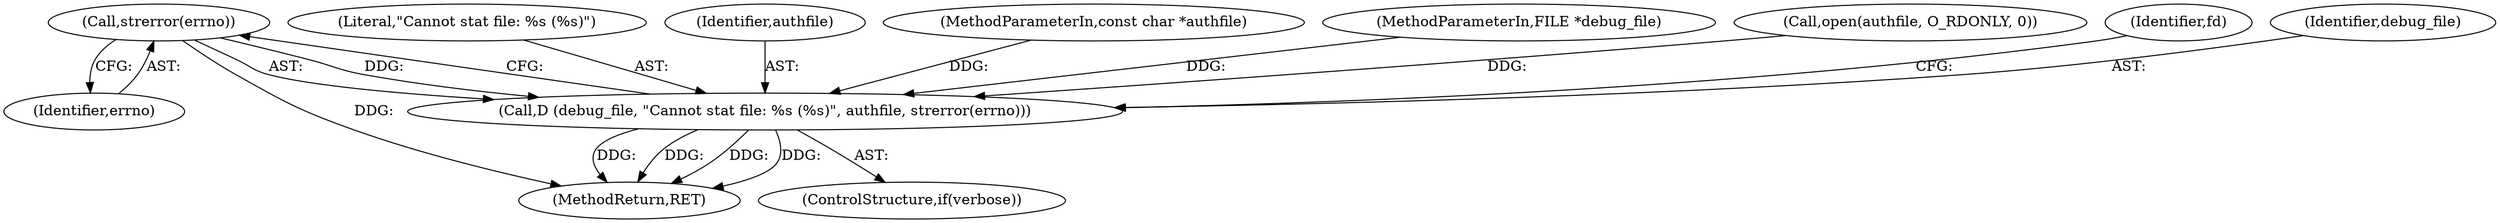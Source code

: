 digraph "0_yubico-pam_0f6ceabab0a8849b47f67d727aa526c2656089ba@API" {
"1000154" [label="(Call,strerror(errno))"];
"1000150" [label="(Call,D (debug_file, \"Cannot stat file: %s (%s)\", authfile, strerror(errno)))"];
"1000152" [label="(Literal,\"Cannot stat file: %s (%s)\")"];
"1000153" [label="(Identifier,authfile)"];
"1000103" [label="(MethodParameterIn,const char *authfile)"];
"1000150" [label="(Call,D (debug_file, \"Cannot stat file: %s (%s)\", authfile, strerror(errno)))"];
"1000107" [label="(MethodParameterIn,FILE *debug_file)"];
"1000121" [label="(Call,open(authfile, O_RDONLY, 0))"];
"1000157" [label="(Identifier,fd)"];
"1000148" [label="(ControlStructure,if(verbose))"];
"1000154" [label="(Call,strerror(errno))"];
"1000317" [label="(MethodReturn,RET)"];
"1000151" [label="(Identifier,debug_file)"];
"1000155" [label="(Identifier,errno)"];
"1000154" -> "1000150"  [label="AST: "];
"1000154" -> "1000155"  [label="CFG: "];
"1000155" -> "1000154"  [label="AST: "];
"1000150" -> "1000154"  [label="CFG: "];
"1000154" -> "1000317"  [label="DDG: "];
"1000154" -> "1000150"  [label="DDG: "];
"1000150" -> "1000148"  [label="AST: "];
"1000151" -> "1000150"  [label="AST: "];
"1000152" -> "1000150"  [label="AST: "];
"1000153" -> "1000150"  [label="AST: "];
"1000157" -> "1000150"  [label="CFG: "];
"1000150" -> "1000317"  [label="DDG: "];
"1000150" -> "1000317"  [label="DDG: "];
"1000150" -> "1000317"  [label="DDG: "];
"1000150" -> "1000317"  [label="DDG: "];
"1000107" -> "1000150"  [label="DDG: "];
"1000121" -> "1000150"  [label="DDG: "];
"1000103" -> "1000150"  [label="DDG: "];
}
